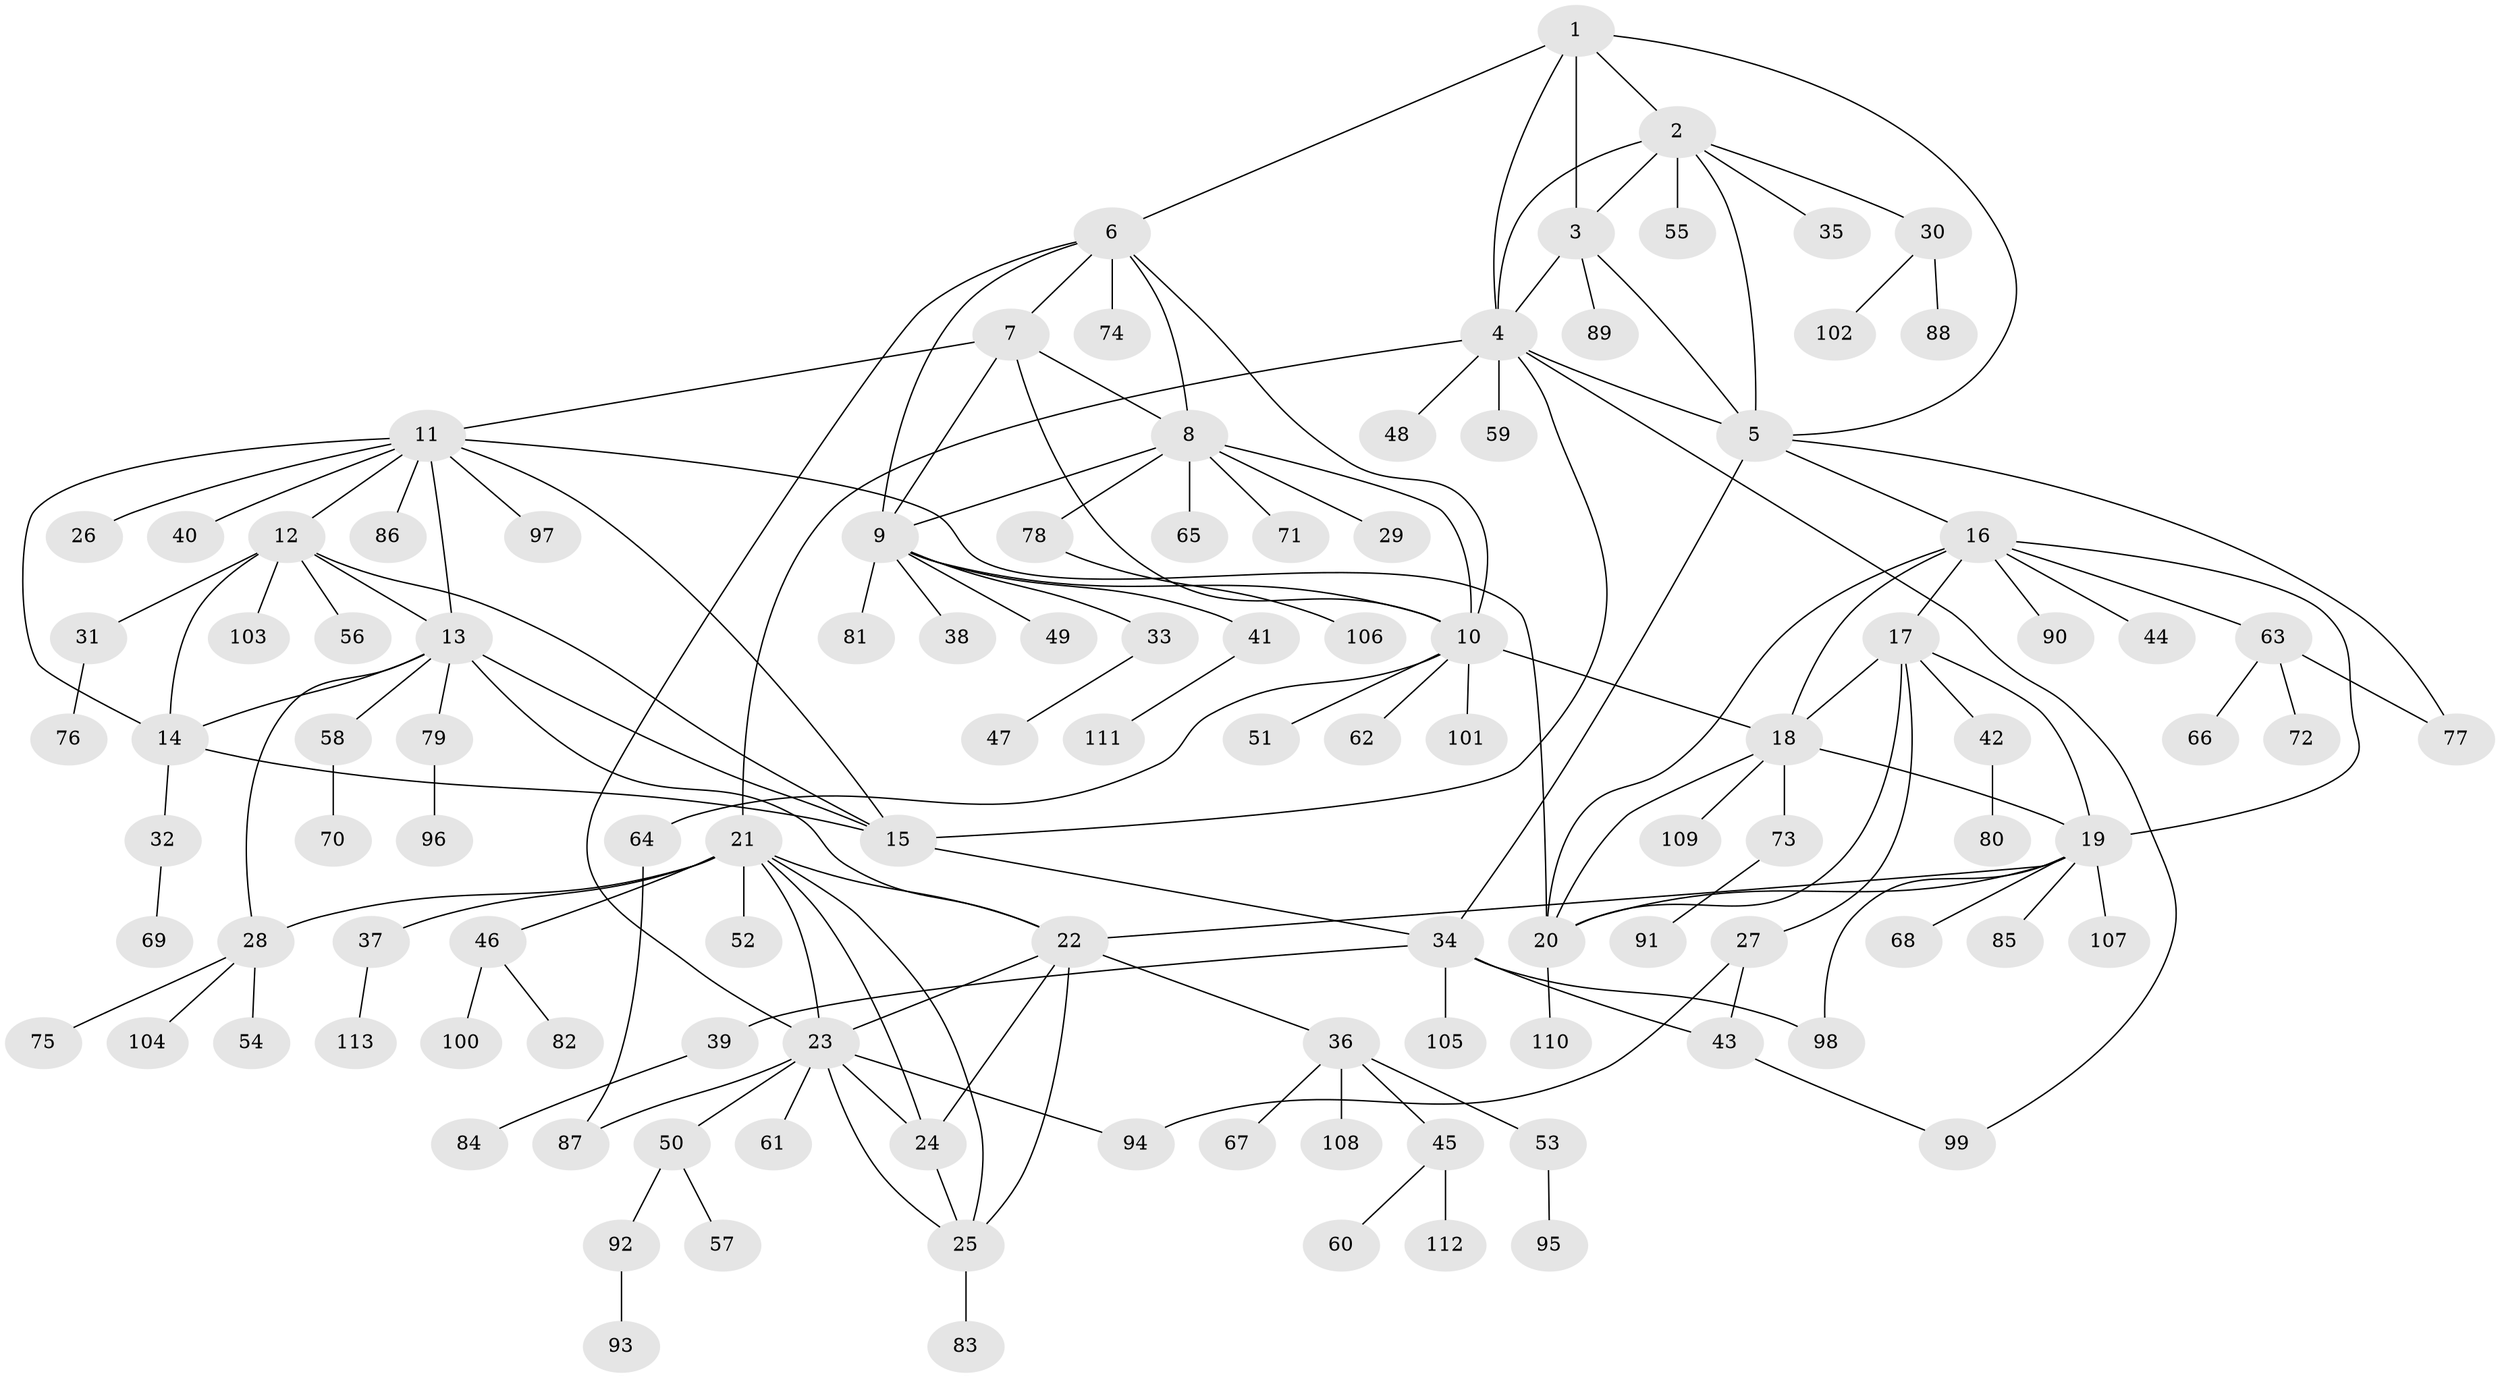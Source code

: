 // coarse degree distribution, {4: 0.06097560975609756, 5: 0.036585365853658534, 7: 0.04878048780487805, 8: 0.012195121951219513, 10: 0.024390243902439025, 12: 0.012195121951219513, 9: 0.036585365853658534, 6: 0.024390243902439025, 3: 0.036585365853658534, 1: 0.6219512195121951, 2: 0.08536585365853659}
// Generated by graph-tools (version 1.1) at 2025/42/03/06/25 10:42:11]
// undirected, 113 vertices, 156 edges
graph export_dot {
graph [start="1"]
  node [color=gray90,style=filled];
  1;
  2;
  3;
  4;
  5;
  6;
  7;
  8;
  9;
  10;
  11;
  12;
  13;
  14;
  15;
  16;
  17;
  18;
  19;
  20;
  21;
  22;
  23;
  24;
  25;
  26;
  27;
  28;
  29;
  30;
  31;
  32;
  33;
  34;
  35;
  36;
  37;
  38;
  39;
  40;
  41;
  42;
  43;
  44;
  45;
  46;
  47;
  48;
  49;
  50;
  51;
  52;
  53;
  54;
  55;
  56;
  57;
  58;
  59;
  60;
  61;
  62;
  63;
  64;
  65;
  66;
  67;
  68;
  69;
  70;
  71;
  72;
  73;
  74;
  75;
  76;
  77;
  78;
  79;
  80;
  81;
  82;
  83;
  84;
  85;
  86;
  87;
  88;
  89;
  90;
  91;
  92;
  93;
  94;
  95;
  96;
  97;
  98;
  99;
  100;
  101;
  102;
  103;
  104;
  105;
  106;
  107;
  108;
  109;
  110;
  111;
  112;
  113;
  1 -- 2;
  1 -- 3;
  1 -- 4;
  1 -- 5;
  1 -- 6;
  2 -- 3;
  2 -- 4;
  2 -- 5;
  2 -- 30;
  2 -- 35;
  2 -- 55;
  3 -- 4;
  3 -- 5;
  3 -- 89;
  4 -- 5;
  4 -- 15;
  4 -- 21;
  4 -- 48;
  4 -- 59;
  4 -- 99;
  5 -- 16;
  5 -- 34;
  5 -- 77;
  6 -- 7;
  6 -- 8;
  6 -- 9;
  6 -- 10;
  6 -- 23;
  6 -- 74;
  7 -- 8;
  7 -- 9;
  7 -- 10;
  7 -- 11;
  8 -- 9;
  8 -- 10;
  8 -- 29;
  8 -- 65;
  8 -- 71;
  8 -- 78;
  9 -- 10;
  9 -- 33;
  9 -- 38;
  9 -- 41;
  9 -- 49;
  9 -- 81;
  10 -- 18;
  10 -- 51;
  10 -- 62;
  10 -- 64;
  10 -- 101;
  11 -- 12;
  11 -- 13;
  11 -- 14;
  11 -- 15;
  11 -- 20;
  11 -- 26;
  11 -- 40;
  11 -- 86;
  11 -- 97;
  12 -- 13;
  12 -- 14;
  12 -- 15;
  12 -- 31;
  12 -- 56;
  12 -- 103;
  13 -- 14;
  13 -- 15;
  13 -- 22;
  13 -- 28;
  13 -- 58;
  13 -- 79;
  14 -- 15;
  14 -- 32;
  15 -- 34;
  16 -- 17;
  16 -- 18;
  16 -- 19;
  16 -- 20;
  16 -- 44;
  16 -- 63;
  16 -- 90;
  17 -- 18;
  17 -- 19;
  17 -- 20;
  17 -- 27;
  17 -- 42;
  18 -- 19;
  18 -- 20;
  18 -- 73;
  18 -- 109;
  19 -- 20;
  19 -- 22;
  19 -- 68;
  19 -- 85;
  19 -- 98;
  19 -- 107;
  20 -- 110;
  21 -- 22;
  21 -- 23;
  21 -- 24;
  21 -- 25;
  21 -- 28;
  21 -- 37;
  21 -- 46;
  21 -- 52;
  22 -- 23;
  22 -- 24;
  22 -- 25;
  22 -- 36;
  23 -- 24;
  23 -- 25;
  23 -- 50;
  23 -- 61;
  23 -- 87;
  23 -- 94;
  24 -- 25;
  25 -- 83;
  27 -- 43;
  27 -- 94;
  28 -- 54;
  28 -- 75;
  28 -- 104;
  30 -- 88;
  30 -- 102;
  31 -- 76;
  32 -- 69;
  33 -- 47;
  34 -- 39;
  34 -- 43;
  34 -- 98;
  34 -- 105;
  36 -- 45;
  36 -- 53;
  36 -- 67;
  36 -- 108;
  37 -- 113;
  39 -- 84;
  41 -- 111;
  42 -- 80;
  43 -- 99;
  45 -- 60;
  45 -- 112;
  46 -- 82;
  46 -- 100;
  50 -- 57;
  50 -- 92;
  53 -- 95;
  58 -- 70;
  63 -- 66;
  63 -- 72;
  63 -- 77;
  64 -- 87;
  73 -- 91;
  78 -- 106;
  79 -- 96;
  92 -- 93;
}

